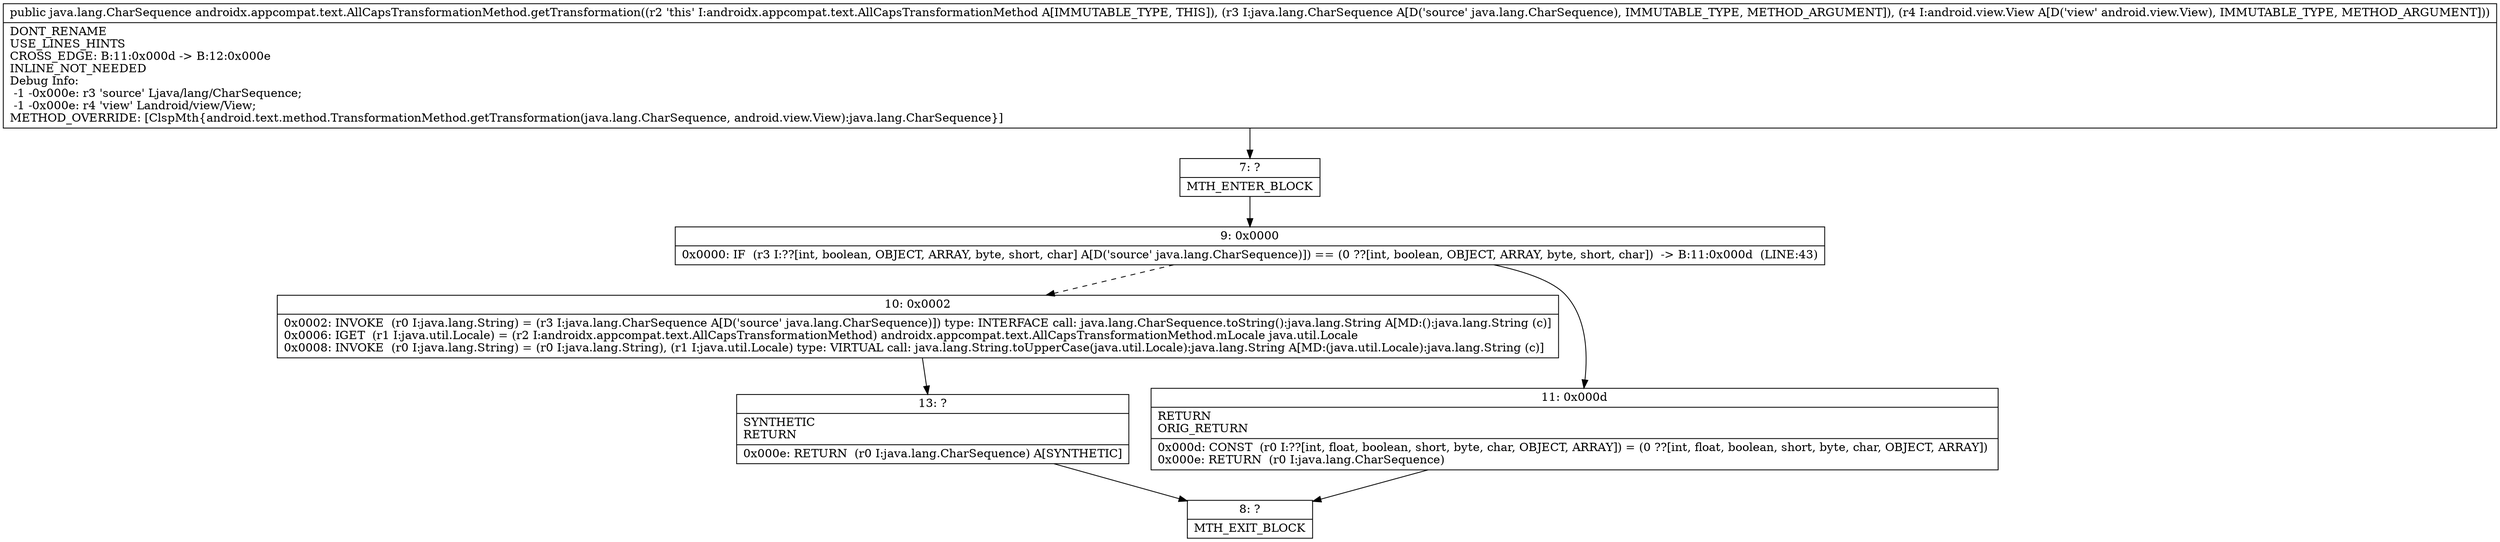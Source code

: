 digraph "CFG forandroidx.appcompat.text.AllCapsTransformationMethod.getTransformation(Ljava\/lang\/CharSequence;Landroid\/view\/View;)Ljava\/lang\/CharSequence;" {
Node_7 [shape=record,label="{7\:\ ?|MTH_ENTER_BLOCK\l}"];
Node_9 [shape=record,label="{9\:\ 0x0000|0x0000: IF  (r3 I:??[int, boolean, OBJECT, ARRAY, byte, short, char] A[D('source' java.lang.CharSequence)]) == (0 ??[int, boolean, OBJECT, ARRAY, byte, short, char])  \-\> B:11:0x000d  (LINE:43)\l}"];
Node_10 [shape=record,label="{10\:\ 0x0002|0x0002: INVOKE  (r0 I:java.lang.String) = (r3 I:java.lang.CharSequence A[D('source' java.lang.CharSequence)]) type: INTERFACE call: java.lang.CharSequence.toString():java.lang.String A[MD:():java.lang.String (c)]\l0x0006: IGET  (r1 I:java.util.Locale) = (r2 I:androidx.appcompat.text.AllCapsTransformationMethod) androidx.appcompat.text.AllCapsTransformationMethod.mLocale java.util.Locale \l0x0008: INVOKE  (r0 I:java.lang.String) = (r0 I:java.lang.String), (r1 I:java.util.Locale) type: VIRTUAL call: java.lang.String.toUpperCase(java.util.Locale):java.lang.String A[MD:(java.util.Locale):java.lang.String (c)]\l}"];
Node_13 [shape=record,label="{13\:\ ?|SYNTHETIC\lRETURN\l|0x000e: RETURN  (r0 I:java.lang.CharSequence) A[SYNTHETIC]\l}"];
Node_8 [shape=record,label="{8\:\ ?|MTH_EXIT_BLOCK\l}"];
Node_11 [shape=record,label="{11\:\ 0x000d|RETURN\lORIG_RETURN\l|0x000d: CONST  (r0 I:??[int, float, boolean, short, byte, char, OBJECT, ARRAY]) = (0 ??[int, float, boolean, short, byte, char, OBJECT, ARRAY]) \l0x000e: RETURN  (r0 I:java.lang.CharSequence) \l}"];
MethodNode[shape=record,label="{public java.lang.CharSequence androidx.appcompat.text.AllCapsTransformationMethod.getTransformation((r2 'this' I:androidx.appcompat.text.AllCapsTransformationMethod A[IMMUTABLE_TYPE, THIS]), (r3 I:java.lang.CharSequence A[D('source' java.lang.CharSequence), IMMUTABLE_TYPE, METHOD_ARGUMENT]), (r4 I:android.view.View A[D('view' android.view.View), IMMUTABLE_TYPE, METHOD_ARGUMENT]))  | DONT_RENAME\lUSE_LINES_HINTS\lCROSS_EDGE: B:11:0x000d \-\> B:12:0x000e\lINLINE_NOT_NEEDED\lDebug Info:\l  \-1 \-0x000e: r3 'source' Ljava\/lang\/CharSequence;\l  \-1 \-0x000e: r4 'view' Landroid\/view\/View;\lMETHOD_OVERRIDE: [ClspMth\{android.text.method.TransformationMethod.getTransformation(java.lang.CharSequence, android.view.View):java.lang.CharSequence\}]\l}"];
MethodNode -> Node_7;Node_7 -> Node_9;
Node_9 -> Node_10[style=dashed];
Node_9 -> Node_11;
Node_10 -> Node_13;
Node_13 -> Node_8;
Node_11 -> Node_8;
}


